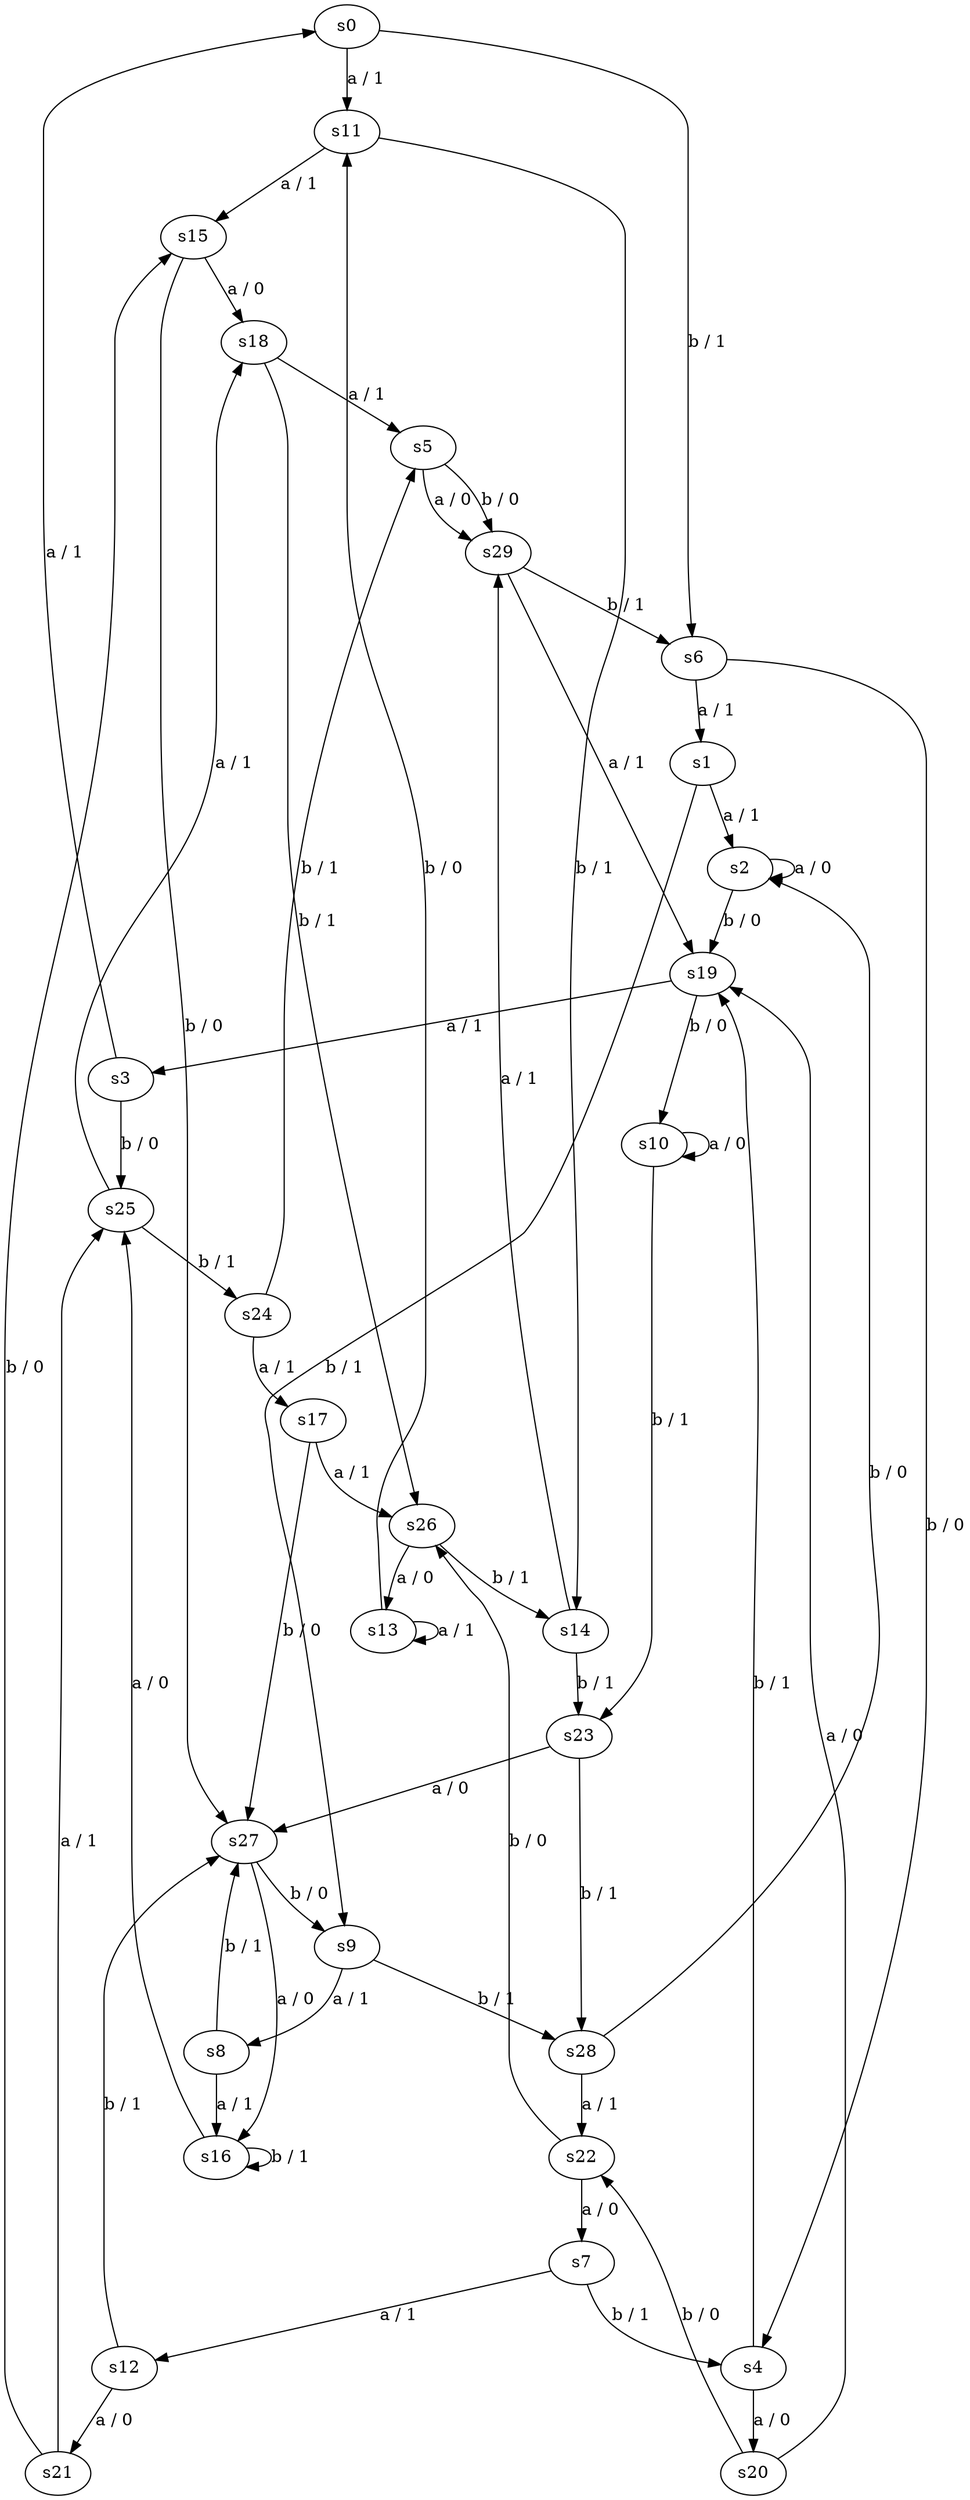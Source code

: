 digraph distinguishable {
	s0 -> s11 [label="a / 1"];
	s1 -> s2 [label="a / 1"];
	s2 -> s2 [label="a / 0"];
	s3 -> s0 [label="a / 1"];
	s4 -> s20 [label="a / 0"];
	s5 -> s29 [label="a / 0"];
	s6 -> s1 [label="a / 1"];
	s7 -> s12 [label="a / 1"];
	s8 -> s16 [label="a / 1"];
	s9 -> s8 [label="a / 1"];
	s10 -> s10 [label="a / 0"];
	s11 -> s15 [label="a / 1"];
	s12 -> s21 [label="a / 0"];
	s13 -> s13 [label="a / 1"];
	s14 -> s29 [label="a / 1"];
	s15 -> s18 [label="a / 0"];
	s16 -> s25 [label="a / 0"];
	s17 -> s26 [label="a / 1"];
	s18 -> s5 [label="a / 1"];
	s19 -> s3 [label="a / 1"];
	s20 -> s19 [label="a / 0"];
	s21 -> s25 [label="a / 1"];
	s22 -> s7 [label="a / 0"];
	s23 -> s27 [label="a / 0"];
	s24 -> s17 [label="a / 1"];
	s25 -> s18 [label="a / 1"];
	s26 -> s13 [label="a / 0"];
	s27 -> s16 [label="a / 0"];
	s28 -> s22 [label="a / 1"];
	s29 -> s19 [label="a / 1"];

	s0 -> s6 [label="b / 1"];
	s1 -> s9 [label="b / 1"];
	s2 -> s19 [label="b / 0"];
	s3 -> s25 [label="b / 0"];
	s4 -> s19 [label="b / 1"];
	s5 -> s29 [label="b / 0"];
	s6 -> s4 [label="b / 0"];
	s7 -> s4 [label="b / 1"];
	s8 -> s27 [label="b / 1"];
	s9 -> s28 [label="b / 1"];
	s10 -> s23 [label="b / 1"];
	s11 -> s14 [label="b / 1"];
	s12 -> s27 [label="b / 1"];
	s13 -> s11 [label="b / 0"];
	s14 -> s23 [label="b / 1"];
	s15 -> s27 [label="b / 0"];
	s16 -> s16 [label="b / 1"];
	s17 -> s27 [label="b / 0"];
	s18 -> s26 [label="b / 1"];
	s19 -> s10 [label="b / 0"];
	s20 -> s22 [label="b / 0"];
	s21 -> s15 [label="b / 0"];
	s22 -> s26 [label="b / 0"];
	s23 -> s28 [label="b / 1"];
	s24 -> s5 [label="b / 1"];
	s25 -> s24 [label="b / 1"];
	s26 -> s14 [label="b / 1"];
	s27 -> s9 [label="b / 0"];
	s28 -> s2 [label="b / 0"];
	s29 -> s6 [label="b / 1"];
}